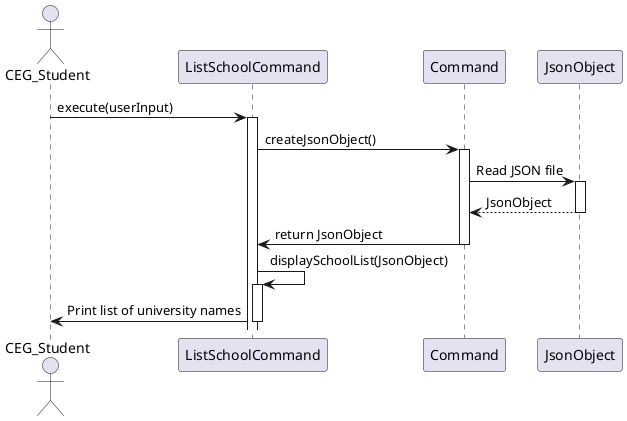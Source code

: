 @startuml
actor CEG_Student
participant ListSchoolCommand
participant Command
participant JsonObject

CEG_Student -> ListSchoolCommand: execute(userInput)
activate ListSchoolCommand

ListSchoolCommand -> Command: createJsonObject()
activate Command

Command -> JsonObject: Read JSON file
activate JsonObject

JsonObject --> Command: JsonObject
deactivate JsonObject

Command -> ListSchoolCommand: return JsonObject
deactivate Command

ListSchoolCommand -> ListSchoolCommand: displaySchoolList(JsonObject)
activate ListSchoolCommand

ListSchoolCommand -> CEG_Student: Print list of university names
deactivate ListSchoolCommand
@enduml
